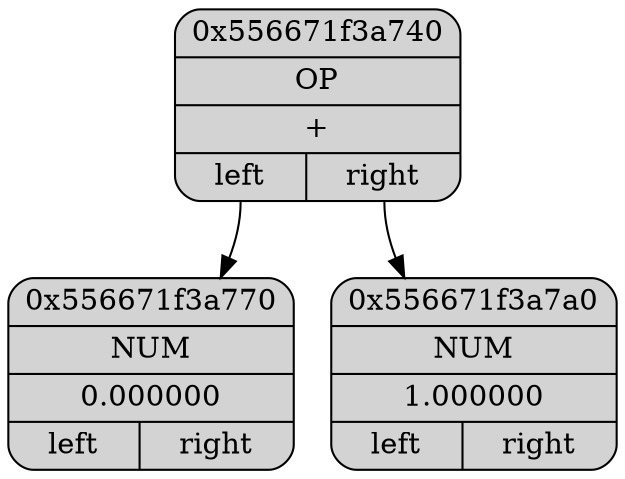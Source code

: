 digraph G
{
node[shape="record", style="rounded, filled"];

p0x556671f3a740[label = "{ <ptr> 0x556671f3a740 |<type> OP | <data>+| { <l>left|<r>right } }"];
p0x556671f3a770[label = "{ <ptr> 0x556671f3a770 |<type> NUM | <data>0.000000| { <l>left|<r>right } }"];
p0x556671f3a7a0[label = "{ <ptr> 0x556671f3a7a0 |<type> NUM | <data>1.000000| { <l>left|<r>right } }"];

p0x556671f3a740:<l> -> p0x556671f3a770
p0x556671f3a740:<r> -> p0x556671f3a7a0
}
